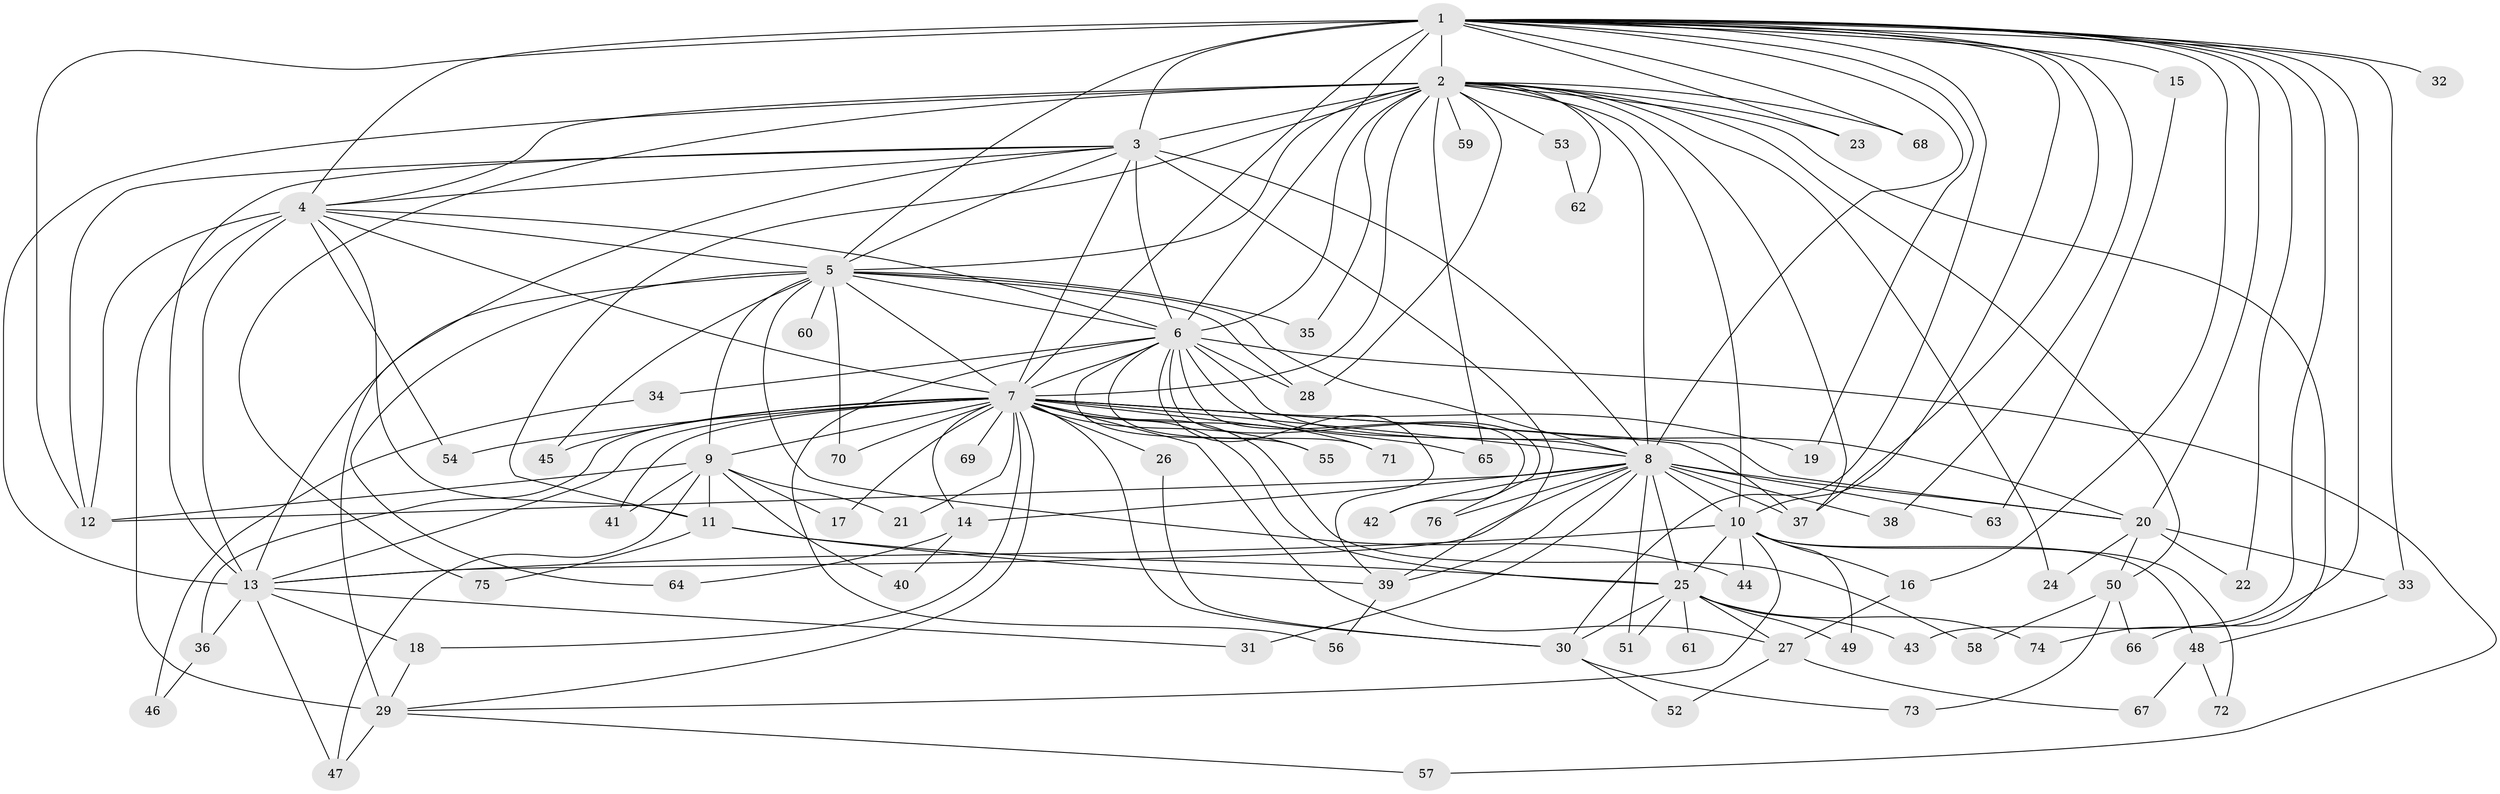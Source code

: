 // original degree distribution, {20: 0.006711409395973154, 29: 0.006711409395973154, 39: 0.006711409395973154, 17: 0.006711409395973154, 27: 0.013422818791946308, 22: 0.013422818791946308, 24: 0.006711409395973154, 30: 0.006711409395973154, 7: 0.013422818791946308, 9: 0.013422818791946308, 6: 0.013422818791946308, 12: 0.006711409395973154, 2: 0.5906040268456376, 5: 0.06040268456375839, 4: 0.04697986577181208, 3: 0.18791946308724833}
// Generated by graph-tools (version 1.1) at 2025/35/03/09/25 02:35:05]
// undirected, 76 vertices, 180 edges
graph export_dot {
graph [start="1"]
  node [color=gray90,style=filled];
  1;
  2;
  3;
  4;
  5;
  6;
  7;
  8;
  9;
  10;
  11;
  12;
  13;
  14;
  15;
  16;
  17;
  18;
  19;
  20;
  21;
  22;
  23;
  24;
  25;
  26;
  27;
  28;
  29;
  30;
  31;
  32;
  33;
  34;
  35;
  36;
  37;
  38;
  39;
  40;
  41;
  42;
  43;
  44;
  45;
  46;
  47;
  48;
  49;
  50;
  51;
  52;
  53;
  54;
  55;
  56;
  57;
  58;
  59;
  60;
  61;
  62;
  63;
  64;
  65;
  66;
  67;
  68;
  69;
  70;
  71;
  72;
  73;
  74;
  75;
  76;
  1 -- 2 [weight=2.0];
  1 -- 3 [weight=3.0];
  1 -- 4 [weight=4.0];
  1 -- 5 [weight=3.0];
  1 -- 6 [weight=3.0];
  1 -- 7 [weight=4.0];
  1 -- 8 [weight=1.0];
  1 -- 10 [weight=1.0];
  1 -- 12 [weight=1.0];
  1 -- 15 [weight=2.0];
  1 -- 16 [weight=1.0];
  1 -- 19 [weight=1.0];
  1 -- 20 [weight=1.0];
  1 -- 22 [weight=1.0];
  1 -- 23 [weight=1.0];
  1 -- 30 [weight=1.0];
  1 -- 32 [weight=2.0];
  1 -- 33 [weight=1.0];
  1 -- 37 [weight=1.0];
  1 -- 38 [weight=1.0];
  1 -- 43 [weight=1.0];
  1 -- 68 [weight=1.0];
  1 -- 74 [weight=1.0];
  2 -- 3 [weight=2.0];
  2 -- 4 [weight=2.0];
  2 -- 5 [weight=1.0];
  2 -- 6 [weight=1.0];
  2 -- 7 [weight=2.0];
  2 -- 8 [weight=2.0];
  2 -- 10 [weight=1.0];
  2 -- 11 [weight=1.0];
  2 -- 13 [weight=1.0];
  2 -- 23 [weight=1.0];
  2 -- 24 [weight=1.0];
  2 -- 28 [weight=1.0];
  2 -- 35 [weight=1.0];
  2 -- 37 [weight=1.0];
  2 -- 50 [weight=1.0];
  2 -- 53 [weight=1.0];
  2 -- 59 [weight=1.0];
  2 -- 62 [weight=1.0];
  2 -- 65 [weight=1.0];
  2 -- 66 [weight=1.0];
  2 -- 68 [weight=1.0];
  2 -- 75 [weight=1.0];
  3 -- 4 [weight=3.0];
  3 -- 5 [weight=1.0];
  3 -- 6 [weight=1.0];
  3 -- 7 [weight=2.0];
  3 -- 8 [weight=20.0];
  3 -- 12 [weight=1.0];
  3 -- 13 [weight=4.0];
  3 -- 29 [weight=1.0];
  3 -- 39 [weight=1.0];
  4 -- 5 [weight=2.0];
  4 -- 6 [weight=2.0];
  4 -- 7 [weight=4.0];
  4 -- 11 [weight=2.0];
  4 -- 12 [weight=1.0];
  4 -- 13 [weight=14.0];
  4 -- 29 [weight=4.0];
  4 -- 54 [weight=1.0];
  5 -- 6 [weight=1.0];
  5 -- 7 [weight=3.0];
  5 -- 8 [weight=2.0];
  5 -- 9 [weight=1.0];
  5 -- 13 [weight=1.0];
  5 -- 28 [weight=1.0];
  5 -- 35 [weight=1.0];
  5 -- 44 [weight=1.0];
  5 -- 45 [weight=1.0];
  5 -- 60 [weight=1.0];
  5 -- 64 [weight=1.0];
  5 -- 70 [weight=1.0];
  6 -- 7 [weight=2.0];
  6 -- 8 [weight=3.0];
  6 -- 20 [weight=1.0];
  6 -- 28 [weight=1.0];
  6 -- 34 [weight=1.0];
  6 -- 39 [weight=1.0];
  6 -- 42 [weight=1.0];
  6 -- 55 [weight=1.0];
  6 -- 56 [weight=1.0];
  6 -- 57 [weight=1.0];
  6 -- 71 [weight=1.0];
  6 -- 76 [weight=1.0];
  7 -- 8 [weight=2.0];
  7 -- 9 [weight=1.0];
  7 -- 13 [weight=3.0];
  7 -- 14 [weight=3.0];
  7 -- 17 [weight=1.0];
  7 -- 18 [weight=1.0];
  7 -- 19 [weight=1.0];
  7 -- 20 [weight=1.0];
  7 -- 21 [weight=1.0];
  7 -- 25 [weight=3.0];
  7 -- 26 [weight=2.0];
  7 -- 27 [weight=1.0];
  7 -- 29 [weight=1.0];
  7 -- 30 [weight=1.0];
  7 -- 36 [weight=1.0];
  7 -- 37 [weight=2.0];
  7 -- 41 [weight=1.0];
  7 -- 45 [weight=1.0];
  7 -- 54 [weight=2.0];
  7 -- 55 [weight=1.0];
  7 -- 58 [weight=1.0];
  7 -- 65 [weight=1.0];
  7 -- 69 [weight=2.0];
  7 -- 70 [weight=1.0];
  7 -- 71 [weight=1.0];
  8 -- 10 [weight=1.0];
  8 -- 12 [weight=1.0];
  8 -- 13 [weight=1.0];
  8 -- 14 [weight=1.0];
  8 -- 20 [weight=1.0];
  8 -- 25 [weight=1.0];
  8 -- 31 [weight=1.0];
  8 -- 37 [weight=1.0];
  8 -- 38 [weight=1.0];
  8 -- 39 [weight=2.0];
  8 -- 42 [weight=1.0];
  8 -- 51 [weight=2.0];
  8 -- 63 [weight=1.0];
  8 -- 76 [weight=1.0];
  9 -- 11 [weight=1.0];
  9 -- 12 [weight=1.0];
  9 -- 17 [weight=1.0];
  9 -- 21 [weight=1.0];
  9 -- 40 [weight=1.0];
  9 -- 41 [weight=1.0];
  9 -- 47 [weight=1.0];
  10 -- 13 [weight=3.0];
  10 -- 16 [weight=1.0];
  10 -- 25 [weight=1.0];
  10 -- 29 [weight=1.0];
  10 -- 44 [weight=1.0];
  10 -- 48 [weight=1.0];
  10 -- 49 [weight=1.0];
  10 -- 72 [weight=1.0];
  11 -- 25 [weight=1.0];
  11 -- 39 [weight=1.0];
  11 -- 75 [weight=1.0];
  13 -- 18 [weight=1.0];
  13 -- 31 [weight=1.0];
  13 -- 36 [weight=1.0];
  13 -- 47 [weight=1.0];
  14 -- 40 [weight=1.0];
  14 -- 64 [weight=1.0];
  15 -- 63 [weight=1.0];
  16 -- 27 [weight=1.0];
  18 -- 29 [weight=1.0];
  20 -- 22 [weight=1.0];
  20 -- 24 [weight=1.0];
  20 -- 33 [weight=1.0];
  20 -- 50 [weight=1.0];
  25 -- 27 [weight=1.0];
  25 -- 30 [weight=1.0];
  25 -- 43 [weight=1.0];
  25 -- 49 [weight=1.0];
  25 -- 51 [weight=1.0];
  25 -- 61 [weight=2.0];
  25 -- 74 [weight=1.0];
  26 -- 30 [weight=1.0];
  27 -- 52 [weight=1.0];
  27 -- 67 [weight=1.0];
  29 -- 47 [weight=1.0];
  29 -- 57 [weight=1.0];
  30 -- 52 [weight=1.0];
  30 -- 73 [weight=1.0];
  33 -- 48 [weight=1.0];
  34 -- 46 [weight=1.0];
  36 -- 46 [weight=1.0];
  39 -- 56 [weight=1.0];
  48 -- 67 [weight=1.0];
  48 -- 72 [weight=1.0];
  50 -- 58 [weight=1.0];
  50 -- 66 [weight=1.0];
  50 -- 73 [weight=1.0];
  53 -- 62 [weight=1.0];
}

